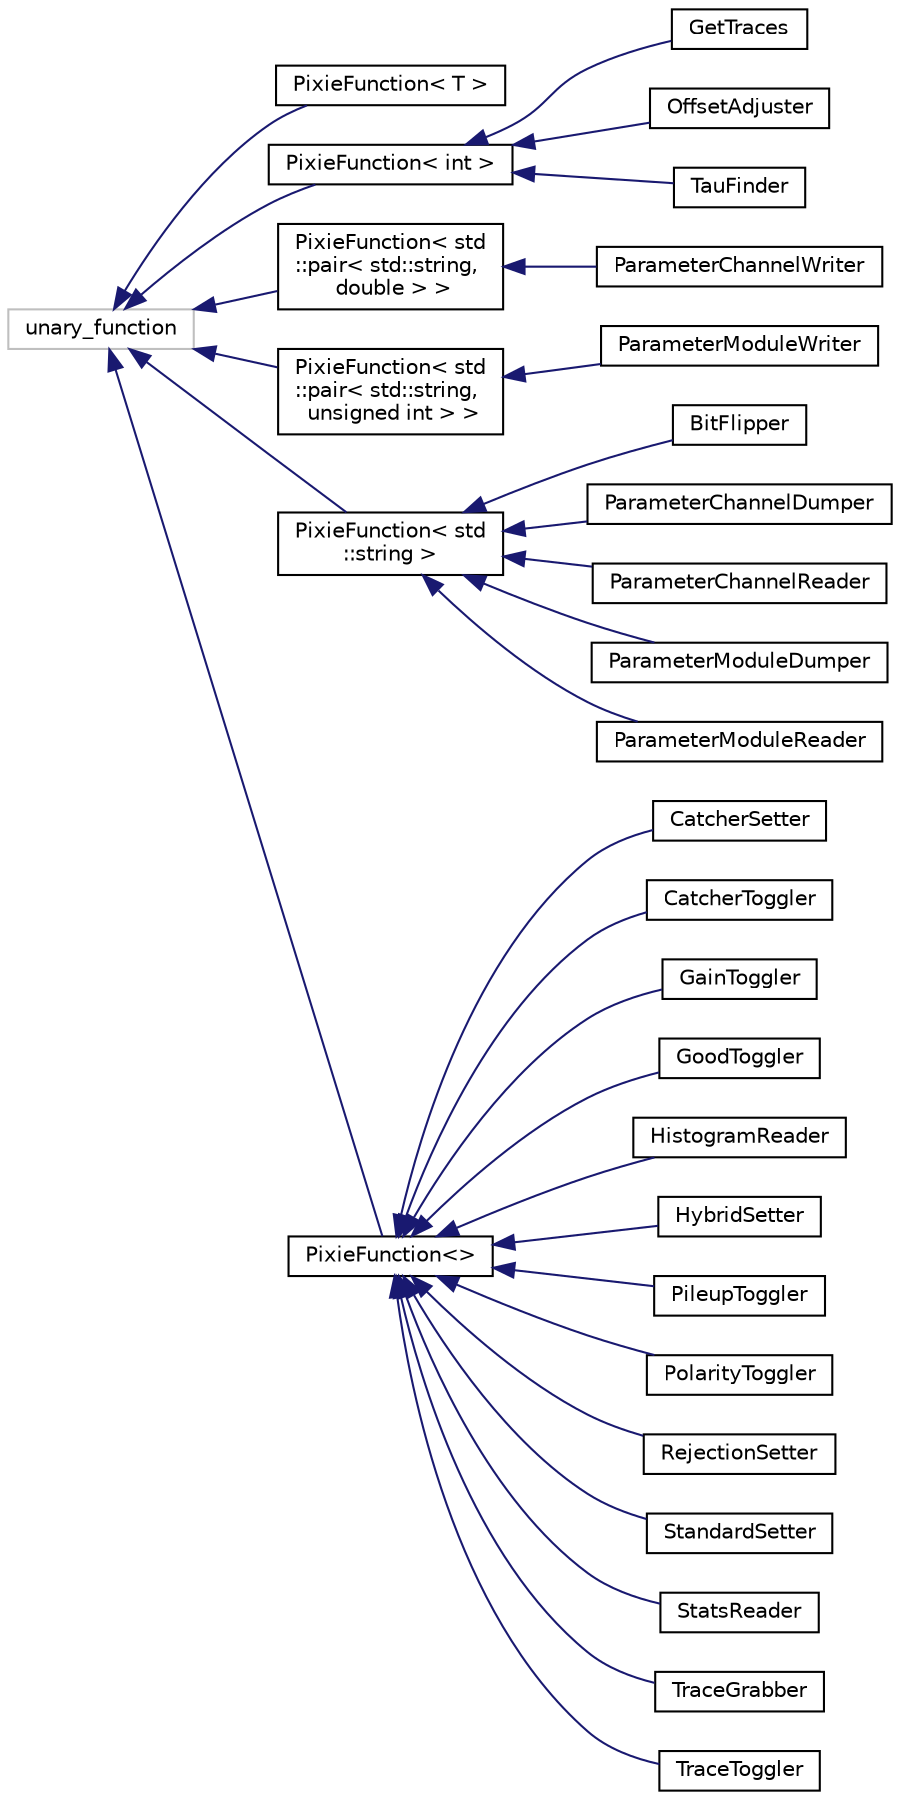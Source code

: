 digraph "Graphical Class Hierarchy"
{
  edge [fontname="Helvetica",fontsize="10",labelfontname="Helvetica",labelfontsize="10"];
  node [fontname="Helvetica",fontsize="10",shape=record];
  rankdir="LR";
  Node1 [label="unary_function",height=0.2,width=0.4,color="grey75", fillcolor="white", style="filled"];
  Node1 -> Node2 [dir="back",color="midnightblue",fontsize="10",style="solid",fontname="Helvetica"];
  Node2 [label="PixieFunction\< T \>",height=0.2,width=0.4,color="black", fillcolor="white", style="filled",URL="$d4/df8/class_pixie_function.html"];
  Node1 -> Node3 [dir="back",color="midnightblue",fontsize="10",style="solid",fontname="Helvetica"];
  Node3 [label="PixieFunction\< int \>",height=0.2,width=0.4,color="black", fillcolor="white", style="filled",URL="$d4/df8/class_pixie_function.html"];
  Node3 -> Node4 [dir="back",color="midnightblue",fontsize="10",style="solid",fontname="Helvetica"];
  Node4 [label="GetTraces",height=0.2,width=0.4,color="black", fillcolor="white", style="filled",URL="$dd/d57/class_get_traces.html"];
  Node3 -> Node5 [dir="back",color="midnightblue",fontsize="10",style="solid",fontname="Helvetica"];
  Node5 [label="OffsetAdjuster",height=0.2,width=0.4,color="black", fillcolor="white", style="filled",URL="$dc/d5b/class_offset_adjuster.html"];
  Node3 -> Node6 [dir="back",color="midnightblue",fontsize="10",style="solid",fontname="Helvetica"];
  Node6 [label="TauFinder",height=0.2,width=0.4,color="black", fillcolor="white", style="filled",URL="$d9/dbe/class_tau_finder.html"];
  Node1 -> Node7 [dir="back",color="midnightblue",fontsize="10",style="solid",fontname="Helvetica"];
  Node7 [label="PixieFunction\< std\l::pair\< std::string,\l double \> \>",height=0.2,width=0.4,color="black", fillcolor="white", style="filled",URL="$d4/df8/class_pixie_function.html"];
  Node7 -> Node8 [dir="back",color="midnightblue",fontsize="10",style="solid",fontname="Helvetica"];
  Node8 [label="ParameterChannelWriter",height=0.2,width=0.4,color="black", fillcolor="white", style="filled",URL="$dc/db1/class_parameter_channel_writer.html"];
  Node1 -> Node9 [dir="back",color="midnightblue",fontsize="10",style="solid",fontname="Helvetica"];
  Node9 [label="PixieFunction\< std\l::pair\< std::string,\l unsigned int \> \>",height=0.2,width=0.4,color="black", fillcolor="white", style="filled",URL="$d4/df8/class_pixie_function.html"];
  Node9 -> Node10 [dir="back",color="midnightblue",fontsize="10",style="solid",fontname="Helvetica"];
  Node10 [label="ParameterModuleWriter",height=0.2,width=0.4,color="black", fillcolor="white", style="filled",URL="$d2/d16/class_parameter_module_writer.html"];
  Node1 -> Node11 [dir="back",color="midnightblue",fontsize="10",style="solid",fontname="Helvetica"];
  Node11 [label="PixieFunction\< std\l::string \>",height=0.2,width=0.4,color="black", fillcolor="white", style="filled",URL="$d4/df8/class_pixie_function.html"];
  Node11 -> Node12 [dir="back",color="midnightblue",fontsize="10",style="solid",fontname="Helvetica"];
  Node12 [label="BitFlipper",height=0.2,width=0.4,color="black", fillcolor="white", style="filled",URL="$d0/d6f/class_bit_flipper.html"];
  Node11 -> Node13 [dir="back",color="midnightblue",fontsize="10",style="solid",fontname="Helvetica"];
  Node13 [label="ParameterChannelDumper",height=0.2,width=0.4,color="black", fillcolor="white", style="filled",URL="$d5/dac/class_parameter_channel_dumper.html"];
  Node11 -> Node14 [dir="back",color="midnightblue",fontsize="10",style="solid",fontname="Helvetica"];
  Node14 [label="ParameterChannelReader",height=0.2,width=0.4,color="black", fillcolor="white", style="filled",URL="$d9/dfc/class_parameter_channel_reader.html"];
  Node11 -> Node15 [dir="back",color="midnightblue",fontsize="10",style="solid",fontname="Helvetica"];
  Node15 [label="ParameterModuleDumper",height=0.2,width=0.4,color="black", fillcolor="white", style="filled",URL="$d1/df5/class_parameter_module_dumper.html"];
  Node11 -> Node16 [dir="back",color="midnightblue",fontsize="10",style="solid",fontname="Helvetica"];
  Node16 [label="ParameterModuleReader",height=0.2,width=0.4,color="black", fillcolor="white", style="filled",URL="$d4/d6d/class_parameter_module_reader.html"];
  Node1 -> Node17 [dir="back",color="midnightblue",fontsize="10",style="solid",fontname="Helvetica"];
  Node17 [label="PixieFunction\<\>",height=0.2,width=0.4,color="black", fillcolor="white", style="filled",URL="$d4/df8/class_pixie_function.html"];
  Node17 -> Node18 [dir="back",color="midnightblue",fontsize="10",style="solid",fontname="Helvetica"];
  Node18 [label="CatcherSetter",height=0.2,width=0.4,color="black", fillcolor="white", style="filled",URL="$de/d44/class_catcher_setter.html"];
  Node17 -> Node19 [dir="back",color="midnightblue",fontsize="10",style="solid",fontname="Helvetica"];
  Node19 [label="CatcherToggler",height=0.2,width=0.4,color="black", fillcolor="white", style="filled",URL="$d2/dbc/class_catcher_toggler.html"];
  Node17 -> Node20 [dir="back",color="midnightblue",fontsize="10",style="solid",fontname="Helvetica"];
  Node20 [label="GainToggler",height=0.2,width=0.4,color="black", fillcolor="white", style="filled",URL="$d2/dc4/class_gain_toggler.html"];
  Node17 -> Node21 [dir="back",color="midnightblue",fontsize="10",style="solid",fontname="Helvetica"];
  Node21 [label="GoodToggler",height=0.2,width=0.4,color="black", fillcolor="white", style="filled",URL="$d2/dee/class_good_toggler.html"];
  Node17 -> Node22 [dir="back",color="midnightblue",fontsize="10",style="solid",fontname="Helvetica"];
  Node22 [label="HistogramReader",height=0.2,width=0.4,color="black", fillcolor="white", style="filled",URL="$de/d4b/class_histogram_reader.html"];
  Node17 -> Node23 [dir="back",color="midnightblue",fontsize="10",style="solid",fontname="Helvetica"];
  Node23 [label="HybridSetter",height=0.2,width=0.4,color="black", fillcolor="white", style="filled",URL="$d3/d42/class_hybrid_setter.html"];
  Node17 -> Node24 [dir="back",color="midnightblue",fontsize="10",style="solid",fontname="Helvetica"];
  Node24 [label="PileupToggler",height=0.2,width=0.4,color="black", fillcolor="white", style="filled",URL="$d2/d12/class_pileup_toggler.html"];
  Node17 -> Node25 [dir="back",color="midnightblue",fontsize="10",style="solid",fontname="Helvetica"];
  Node25 [label="PolarityToggler",height=0.2,width=0.4,color="black", fillcolor="white", style="filled",URL="$d3/dc6/class_polarity_toggler.html"];
  Node17 -> Node26 [dir="back",color="midnightblue",fontsize="10",style="solid",fontname="Helvetica"];
  Node26 [label="RejectionSetter",height=0.2,width=0.4,color="black", fillcolor="white", style="filled",URL="$d6/dea/class_rejection_setter.html"];
  Node17 -> Node27 [dir="back",color="midnightblue",fontsize="10",style="solid",fontname="Helvetica"];
  Node27 [label="StandardSetter",height=0.2,width=0.4,color="black", fillcolor="white", style="filled",URL="$d5/dd7/class_standard_setter.html"];
  Node17 -> Node28 [dir="back",color="midnightblue",fontsize="10",style="solid",fontname="Helvetica"];
  Node28 [label="StatsReader",height=0.2,width=0.4,color="black", fillcolor="white", style="filled",URL="$d2/ddc/class_stats_reader.html"];
  Node17 -> Node29 [dir="back",color="midnightblue",fontsize="10",style="solid",fontname="Helvetica"];
  Node29 [label="TraceGrabber",height=0.2,width=0.4,color="black", fillcolor="white", style="filled",URL="$d9/de0/class_trace_grabber.html"];
  Node17 -> Node30 [dir="back",color="midnightblue",fontsize="10",style="solid",fontname="Helvetica"];
  Node30 [label="TraceToggler",height=0.2,width=0.4,color="black", fillcolor="white", style="filled",URL="$d9/d11/class_trace_toggler.html"];
}
